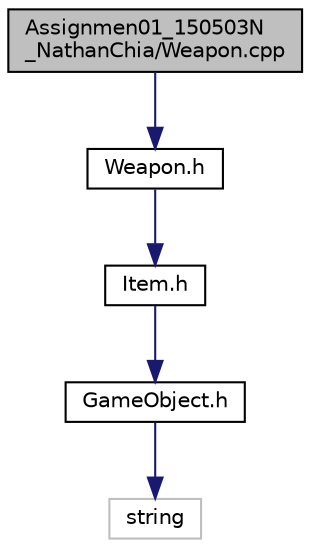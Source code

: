 digraph "Assignmen01_150503N_NathanChia/Weapon.cpp"
{
  bgcolor="transparent";
  edge [fontname="Helvetica",fontsize="10",labelfontname="Helvetica",labelfontsize="10"];
  node [fontname="Helvetica",fontsize="10",shape=record];
  Node1 [label="Assignmen01_150503N\l_NathanChia/Weapon.cpp",height=0.2,width=0.4,color="black", fillcolor="grey75", style="filled", fontcolor="black"];
  Node1 -> Node2 [color="midnightblue",fontsize="10",style="solid",fontname="Helvetica"];
  Node2 [label="Weapon.h",height=0.2,width=0.4,color="black",URL="$Weapon_8h.html",tooltip="Class to initialise a weapon Item. "];
  Node2 -> Node3 [color="midnightblue",fontsize="10",style="solid",fontname="Helvetica"];
  Node3 [label="Item.h",height=0.2,width=0.4,color="black",URL="$Item_8h.html",tooltip="Class to initialise Items. "];
  Node3 -> Node4 [color="midnightblue",fontsize="10",style="solid",fontname="Helvetica"];
  Node4 [label="GameObject.h",height=0.2,width=0.4,color="black",URL="$GameObject_8h.html",tooltip="Class to define any object within the game. "];
  Node4 -> Node5 [color="midnightblue",fontsize="10",style="solid",fontname="Helvetica"];
  Node5 [label="string",height=0.2,width=0.4,color="grey75"];
}
